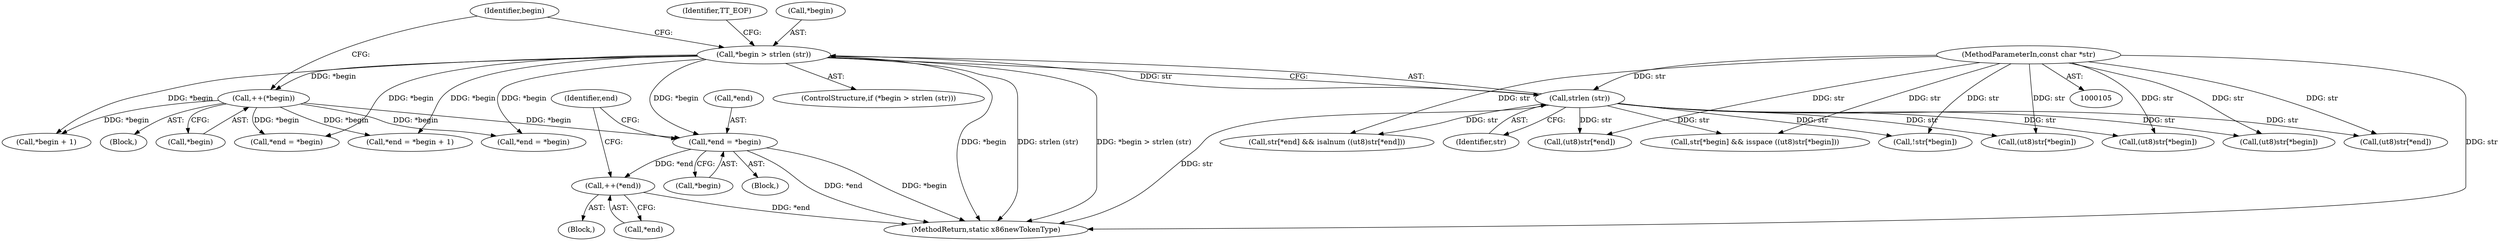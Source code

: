 digraph "0_radare2_66191f780863ea8c66ace4040d0d04a8842e8432@pointer" {
"1000161" [label="(Call,*end = *begin)"];
"1000111" [label="(Call,*begin > strlen (str))"];
"1000114" [label="(Call,strlen (str))"];
"1000106" [label="(MethodParameterIn,const char *str)"];
"1000135" [label="(Call,++(*begin))"];
"1000182" [label="(Call,++(*end))"];
"1000110" [label="(ControlStructure,if (*begin > strlen (str)))"];
"1000154" [label="(Call,(ut8)str[*begin])"];
"1000181" [label="(Block,)"];
"1000128" [label="(Call,(ut8)str[*begin])"];
"1000136" [label="(Call,*begin)"];
"1000228" [label="(MethodReturn,static x86newTokenType)"];
"1000139" [label="(Call,!str[*begin])"];
"1000112" [label="(Call,*begin)"];
"1000189" [label="(Call,(ut8)str[*begin])"];
"1000145" [label="(Call,*end = *begin)"];
"1000169" [label="(Call,str[*end] && isalnum ((ut8)str[*end]))"];
"1000121" [label="(Identifier,begin)"];
"1000183" [label="(Call,*end)"];
"1000122" [label="(Call,str[*begin] && isspace ((ut8)str[*begin]))"];
"1000168" [label="(Identifier,end)"];
"1000114" [label="(Call,strlen (str))"];
"1000135" [label="(Call,++(*begin))"];
"1000118" [label="(Identifier,TT_EOF)"];
"1000164" [label="(Call,*begin)"];
"1000196" [label="(Call,*end = *begin)"];
"1000175" [label="(Call,(ut8)str[*end])"];
"1000160" [label="(Block,)"];
"1000222" [label="(Call,*begin + 1)"];
"1000182" [label="(Call,++(*end))"];
"1000162" [label="(Call,*end)"];
"1000219" [label="(Call,*end = *begin + 1)"];
"1000111" [label="(Call,*begin > strlen (str))"];
"1000205" [label="(Call,(ut8)str[*end])"];
"1000134" [label="(Block,)"];
"1000161" [label="(Call,*end = *begin)"];
"1000106" [label="(MethodParameterIn,const char *str)"];
"1000115" [label="(Identifier,str)"];
"1000161" -> "1000160"  [label="AST: "];
"1000161" -> "1000164"  [label="CFG: "];
"1000162" -> "1000161"  [label="AST: "];
"1000164" -> "1000161"  [label="AST: "];
"1000168" -> "1000161"  [label="CFG: "];
"1000161" -> "1000228"  [label="DDG: *begin"];
"1000161" -> "1000228"  [label="DDG: *end"];
"1000111" -> "1000161"  [label="DDG: *begin"];
"1000135" -> "1000161"  [label="DDG: *begin"];
"1000161" -> "1000182"  [label="DDG: *end"];
"1000111" -> "1000110"  [label="AST: "];
"1000111" -> "1000114"  [label="CFG: "];
"1000112" -> "1000111"  [label="AST: "];
"1000114" -> "1000111"  [label="AST: "];
"1000118" -> "1000111"  [label="CFG: "];
"1000121" -> "1000111"  [label="CFG: "];
"1000111" -> "1000228"  [label="DDG: *begin"];
"1000111" -> "1000228"  [label="DDG: strlen (str)"];
"1000111" -> "1000228"  [label="DDG: *begin > strlen (str)"];
"1000114" -> "1000111"  [label="DDG: str"];
"1000111" -> "1000135"  [label="DDG: *begin"];
"1000111" -> "1000145"  [label="DDG: *begin"];
"1000111" -> "1000196"  [label="DDG: *begin"];
"1000111" -> "1000219"  [label="DDG: *begin"];
"1000111" -> "1000222"  [label="DDG: *begin"];
"1000114" -> "1000115"  [label="CFG: "];
"1000115" -> "1000114"  [label="AST: "];
"1000114" -> "1000228"  [label="DDG: str"];
"1000106" -> "1000114"  [label="DDG: str"];
"1000114" -> "1000122"  [label="DDG: str"];
"1000114" -> "1000128"  [label="DDG: str"];
"1000114" -> "1000139"  [label="DDG: str"];
"1000114" -> "1000154"  [label="DDG: str"];
"1000114" -> "1000169"  [label="DDG: str"];
"1000114" -> "1000175"  [label="DDG: str"];
"1000114" -> "1000189"  [label="DDG: str"];
"1000114" -> "1000205"  [label="DDG: str"];
"1000106" -> "1000105"  [label="AST: "];
"1000106" -> "1000228"  [label="DDG: str"];
"1000106" -> "1000122"  [label="DDG: str"];
"1000106" -> "1000128"  [label="DDG: str"];
"1000106" -> "1000139"  [label="DDG: str"];
"1000106" -> "1000154"  [label="DDG: str"];
"1000106" -> "1000169"  [label="DDG: str"];
"1000106" -> "1000175"  [label="DDG: str"];
"1000106" -> "1000189"  [label="DDG: str"];
"1000106" -> "1000205"  [label="DDG: str"];
"1000135" -> "1000134"  [label="AST: "];
"1000135" -> "1000136"  [label="CFG: "];
"1000136" -> "1000135"  [label="AST: "];
"1000121" -> "1000135"  [label="CFG: "];
"1000135" -> "1000145"  [label="DDG: *begin"];
"1000135" -> "1000196"  [label="DDG: *begin"];
"1000135" -> "1000219"  [label="DDG: *begin"];
"1000135" -> "1000222"  [label="DDG: *begin"];
"1000182" -> "1000181"  [label="AST: "];
"1000182" -> "1000183"  [label="CFG: "];
"1000183" -> "1000182"  [label="AST: "];
"1000168" -> "1000182"  [label="CFG: "];
"1000182" -> "1000228"  [label="DDG: *end"];
}
